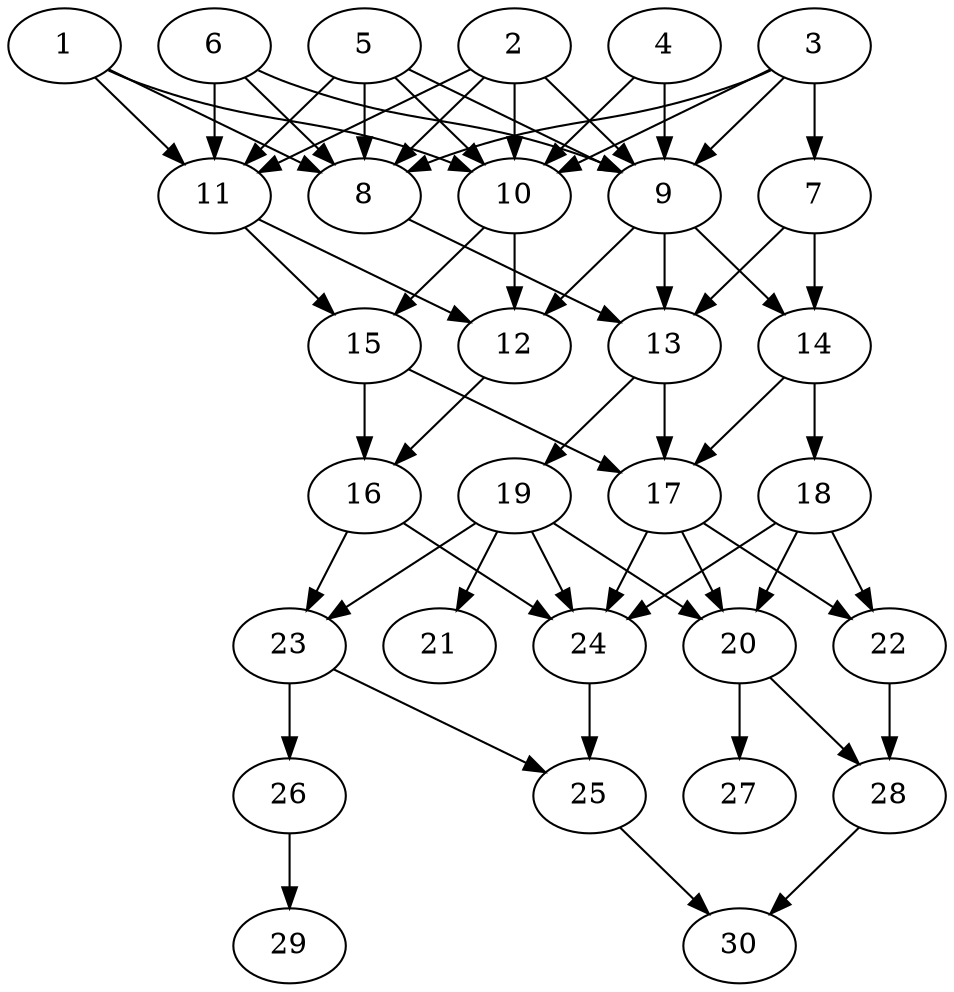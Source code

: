 // DAG automatically generated by daggen at Thu Oct  3 14:04:19 2019
// ./daggen --dot -n 30 --ccr 0.3 --fat 0.5 --regular 0.7 --density 0.9 --mindata 5242880 --maxdata 52428800 
digraph G {
  1 [size="84056747", alpha="0.07", expect_size="25217024"] 
  1 -> 8 [size ="25217024"]
  1 -> 10 [size ="25217024"]
  1 -> 11 [size ="25217024"]
  2 [size="58354347", alpha="0.16", expect_size="17506304"] 
  2 -> 8 [size ="17506304"]
  2 -> 9 [size ="17506304"]
  2 -> 10 [size ="17506304"]
  2 -> 11 [size ="17506304"]
  3 [size="102935893", alpha="0.19", expect_size="30880768"] 
  3 -> 7 [size ="30880768"]
  3 -> 8 [size ="30880768"]
  3 -> 9 [size ="30880768"]
  3 -> 10 [size ="30880768"]
  4 [size="124231680", alpha="0.09", expect_size="37269504"] 
  4 -> 9 [size ="37269504"]
  4 -> 10 [size ="37269504"]
  5 [size="122129067", alpha="0.06", expect_size="36638720"] 
  5 -> 8 [size ="36638720"]
  5 -> 9 [size ="36638720"]
  5 -> 10 [size ="36638720"]
  5 -> 11 [size ="36638720"]
  6 [size="149186560", alpha="0.06", expect_size="44755968"] 
  6 -> 8 [size ="44755968"]
  6 -> 9 [size ="44755968"]
  6 -> 11 [size ="44755968"]
  7 [size="26289493", alpha="0.16", expect_size="7886848"] 
  7 -> 13 [size ="7886848"]
  7 -> 14 [size ="7886848"]
  8 [size="130730667", alpha="0.18", expect_size="39219200"] 
  8 -> 13 [size ="39219200"]
  9 [size="121862827", alpha="0.08", expect_size="36558848"] 
  9 -> 12 [size ="36558848"]
  9 -> 13 [size ="36558848"]
  9 -> 14 [size ="36558848"]
  10 [size="150787413", alpha="0.16", expect_size="45236224"] 
  10 -> 12 [size ="45236224"]
  10 -> 15 [size ="45236224"]
  11 [size="29460480", alpha="0.12", expect_size="8838144"] 
  11 -> 12 [size ="8838144"]
  11 -> 15 [size ="8838144"]
  12 [size="87309653", alpha="0.02", expect_size="26192896"] 
  12 -> 16 [size ="26192896"]
  13 [size="59323733", alpha="0.12", expect_size="17797120"] 
  13 -> 17 [size ="17797120"]
  13 -> 19 [size ="17797120"]
  14 [size="48896000", alpha="0.09", expect_size="14668800"] 
  14 -> 17 [size ="14668800"]
  14 -> 18 [size ="14668800"]
  15 [size="116606293", alpha="0.07", expect_size="34981888"] 
  15 -> 16 [size ="34981888"]
  15 -> 17 [size ="34981888"]
  16 [size="167239680", alpha="0.17", expect_size="50171904"] 
  16 -> 23 [size ="50171904"]
  16 -> 24 [size ="50171904"]
  17 [size="57995947", alpha="0.17", expect_size="17398784"] 
  17 -> 20 [size ="17398784"]
  17 -> 22 [size ="17398784"]
  17 -> 24 [size ="17398784"]
  18 [size="26241707", alpha="0.12", expect_size="7872512"] 
  18 -> 20 [size ="7872512"]
  18 -> 22 [size ="7872512"]
  18 -> 24 [size ="7872512"]
  19 [size="167877973", alpha="0.02", expect_size="50363392"] 
  19 -> 20 [size ="50363392"]
  19 -> 21 [size ="50363392"]
  19 -> 23 [size ="50363392"]
  19 -> 24 [size ="50363392"]
  20 [size="70263467", alpha="0.04", expect_size="21079040"] 
  20 -> 27 [size ="21079040"]
  20 -> 28 [size ="21079040"]
  21 [size="40942933", alpha="0.14", expect_size="12282880"] 
  22 [size="131925333", alpha="0.10", expect_size="39577600"] 
  22 -> 28 [size ="39577600"]
  23 [size="150104747", alpha="0.16", expect_size="45031424"] 
  23 -> 25 [size ="45031424"]
  23 -> 26 [size ="45031424"]
  24 [size="86766933", alpha="0.16", expect_size="26030080"] 
  24 -> 25 [size ="26030080"]
  25 [size="157835947", alpha="0.10", expect_size="47350784"] 
  25 -> 30 [size ="47350784"]
  26 [size="56470187", alpha="0.20", expect_size="16941056"] 
  26 -> 29 [size ="16941056"]
  27 [size="30576640", alpha="0.11", expect_size="9172992"] 
  28 [size="162051413", alpha="0.17", expect_size="48615424"] 
  28 -> 30 [size ="48615424"]
  29 [size="96911360", alpha="0.16", expect_size="29073408"] 
  30 [size="108871680", alpha="0.12", expect_size="32661504"] 
}

